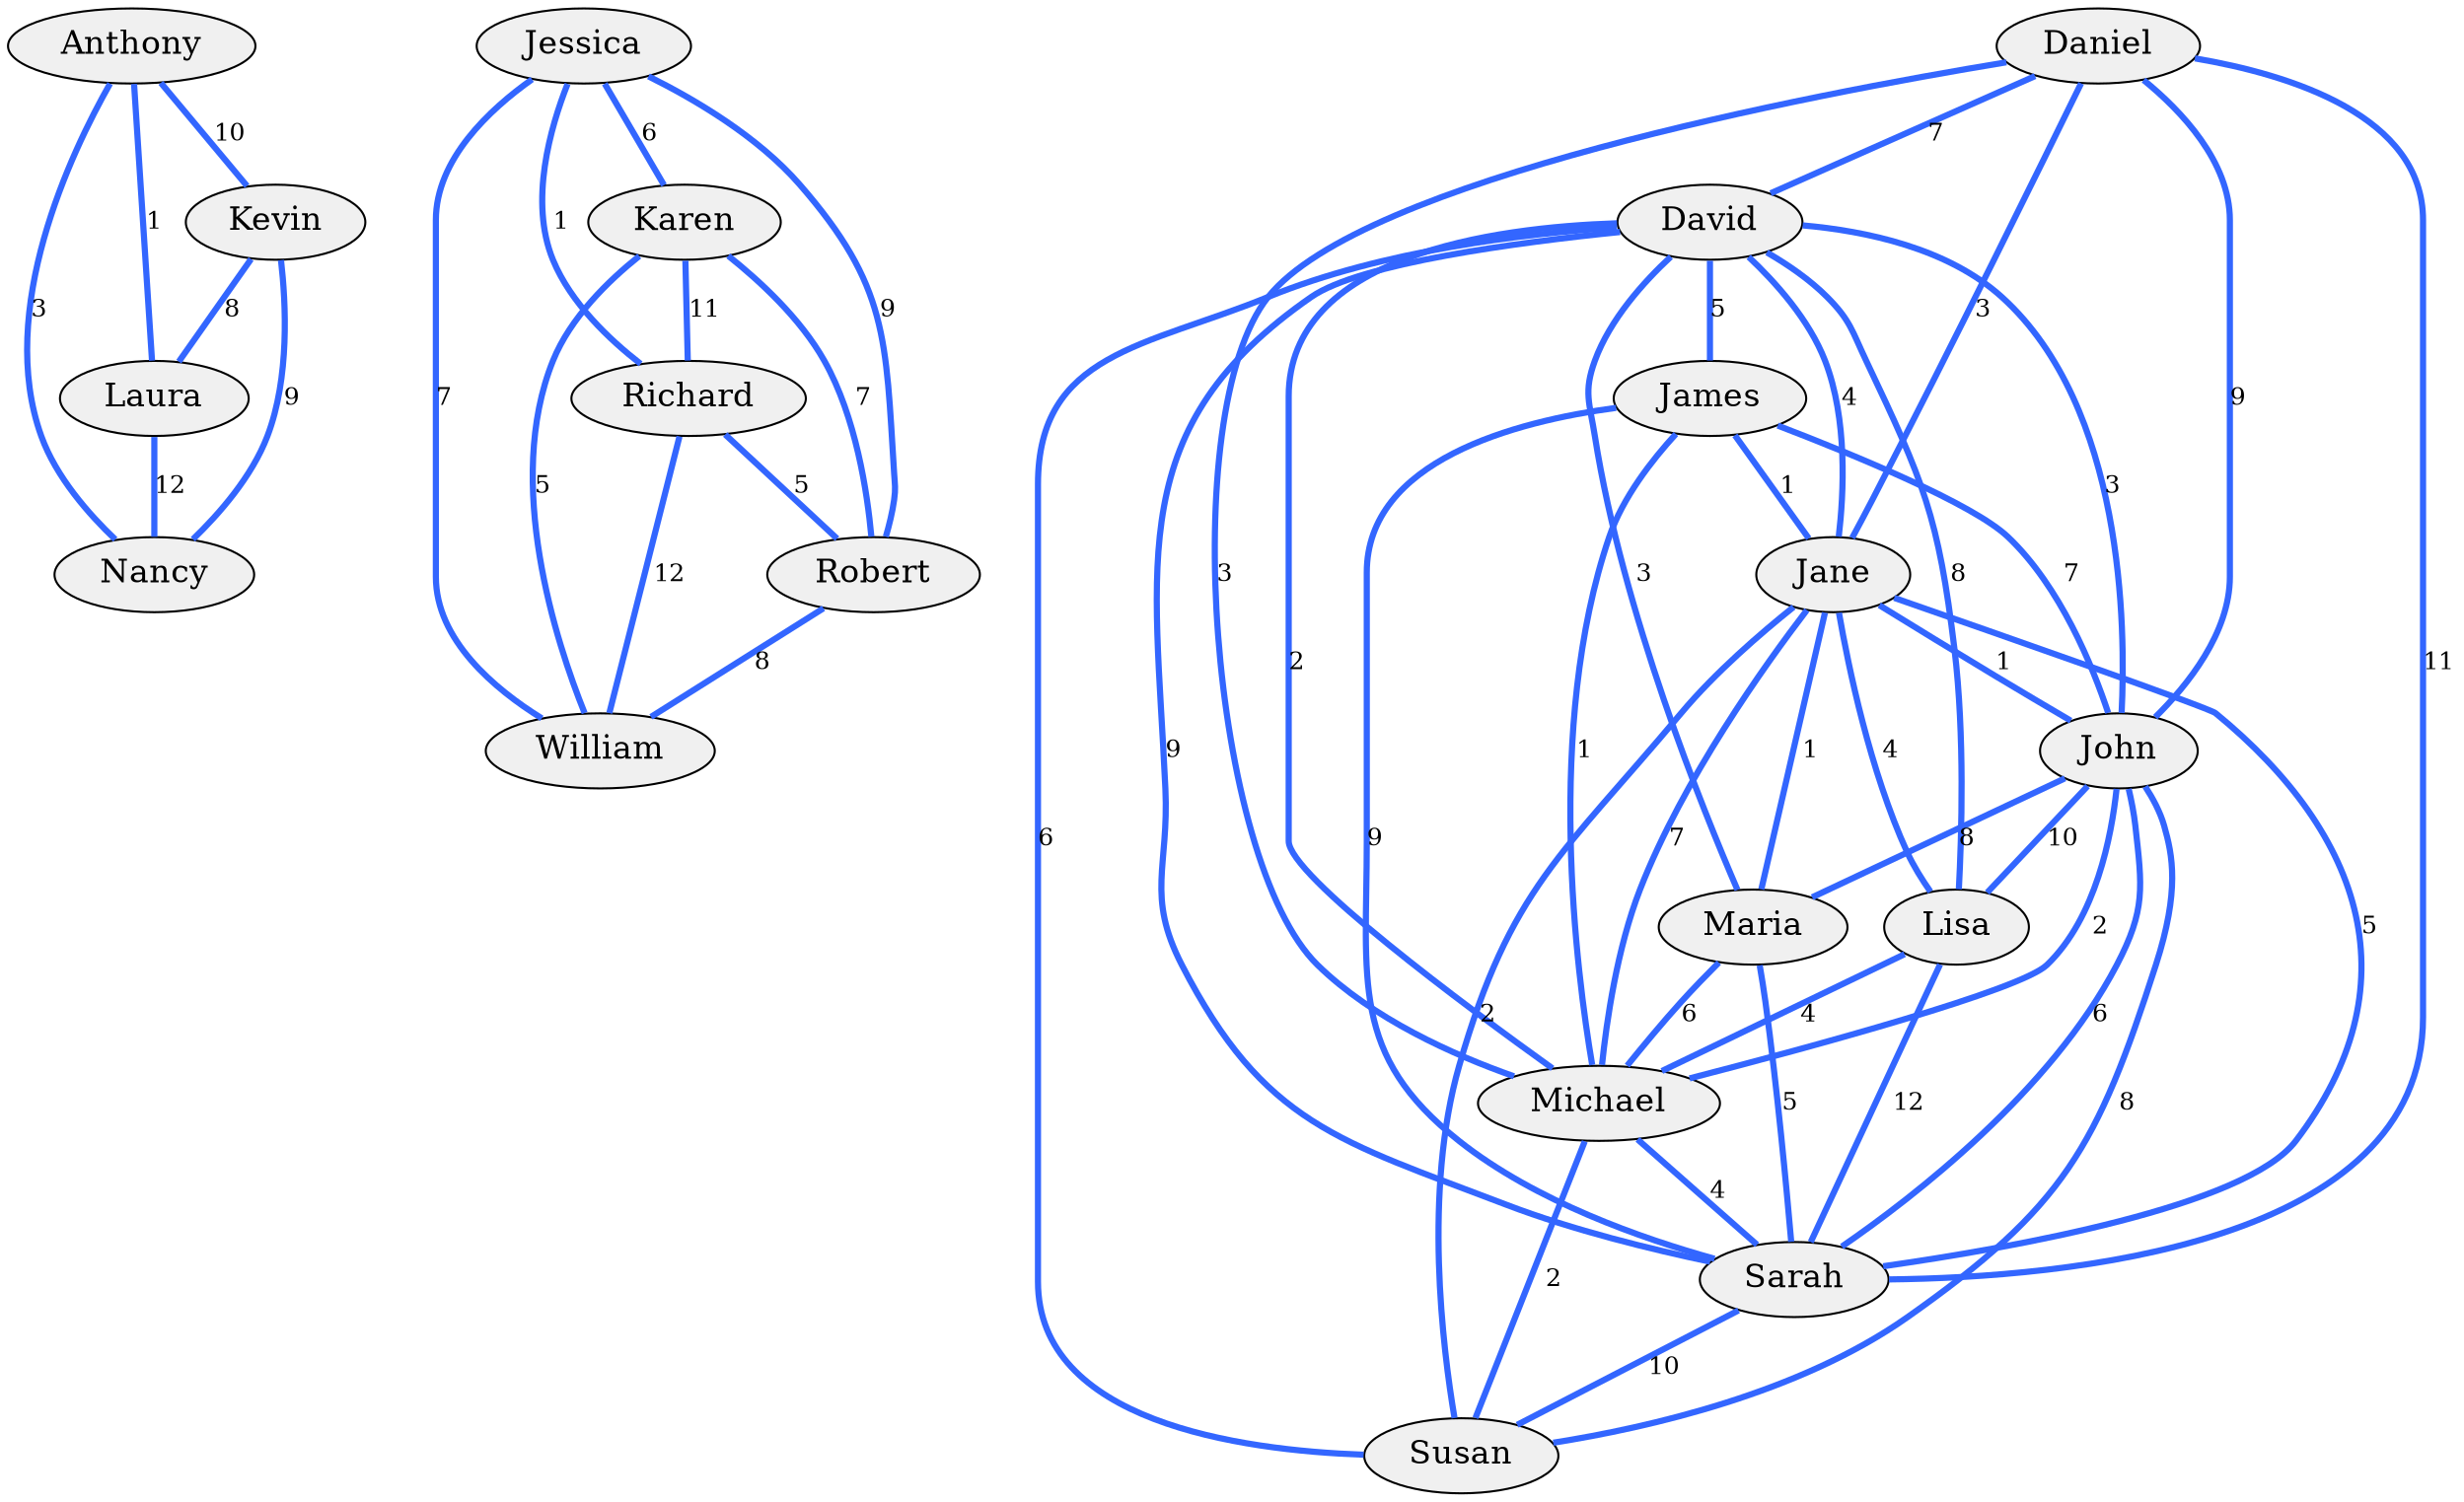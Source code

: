 graph G {
  graph [splines=true, overlap=false];
  node [style=filled, fillcolor="#f0f0f0", shape=ellipse, fontcolor=black, fontsize=16];
  edge [fontcolor="black", fontsize=12, color="#3366ff", penwidth=3];
  Laura;
  William;
  Nancy;
  David;
  Susan;
  Kevin;
  Jane;
  Jessica;
  John;
  Richard;
  Sarah;
  James;
  Lisa;
  Anthony;
  Karen;
  Michael;
  Daniel;
  Maria;
  Robert;
  Laura -- Nancy [label="12"];
  David -- John [label="3"];
  David -- Jane [label="4"];
  David -- Sarah [label="9"];
  David -- Michael [label="2"];
  David -- Maria [label="3"];
  David -- James [label="5"];
  David -- Susan [label="6"];
  David -- Lisa [label="8"];
  Kevin -- Laura [label="8"];
  Kevin -- Nancy [label="9"];
  Jane -- John [label="1"];
  Jane -- Sarah [label="5"];
  Jane -- Michael [label="7"];
  Jane -- Maria [label="1"];
  Jane -- Susan [label="2"];
  Jane -- Lisa [label="4"];
  Jessica -- Robert [label="9"];
  Jessica -- Richard [label="1"];
  Jessica -- Karen [label="6"];
  Jessica -- William [label="7"];
  John -- Sarah [label="6"];
  John -- Michael [label="2"];
  John -- Maria [label="8"];
  John -- Susan [label="8"];
  John -- Lisa [label="10"];
  Richard -- Robert [label="5"];
  Richard -- William [label="12"];
  Sarah -- Susan [label="10"];
  James -- John [label="7"];
  James -- Jane [label="1"];
  James -- Sarah [label="9"];
  James -- Michael [label="1"];
  Lisa -- Sarah [label="12"];
  Lisa -- Michael [label="4"];
  Anthony -- Kevin [label="10"];
  Anthony -- Laura [label="1"];
  Anthony -- Nancy [label="3"];
  Karen -- Robert [label="7"];
  Karen -- Richard [label="11"];
  Karen -- William [label="5"];
  Michael -- Sarah [label="4"];
  Michael -- Susan [label="2"];
  Daniel -- John [label="9"];
  Daniel -- Jane [label="3"];
  Daniel -- David [label="7"];
  Daniel -- Sarah [label="11"];
  Daniel -- Michael [label="3"];
  Maria -- Sarah [label="5"];
  Maria -- Michael [label="6"];
  Robert -- William [label="8"];
}
